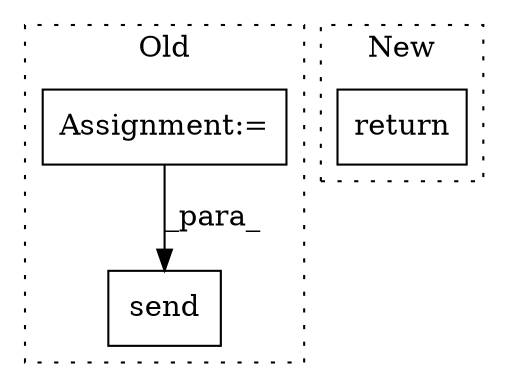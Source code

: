digraph G {
subgraph cluster0 {
1 [label="send" a="32" s="2877,2889" l="5,1" shape="box"];
3 [label="Assignment:=" a="7" s="2743" l="1" shape="box"];
label = "Old";
style="dotted";
}
subgraph cluster1 {
2 [label="return" a="41" s="1098" l="7" shape="box"];
label = "New";
style="dotted";
}
3 -> 1 [label="_para_"];
}